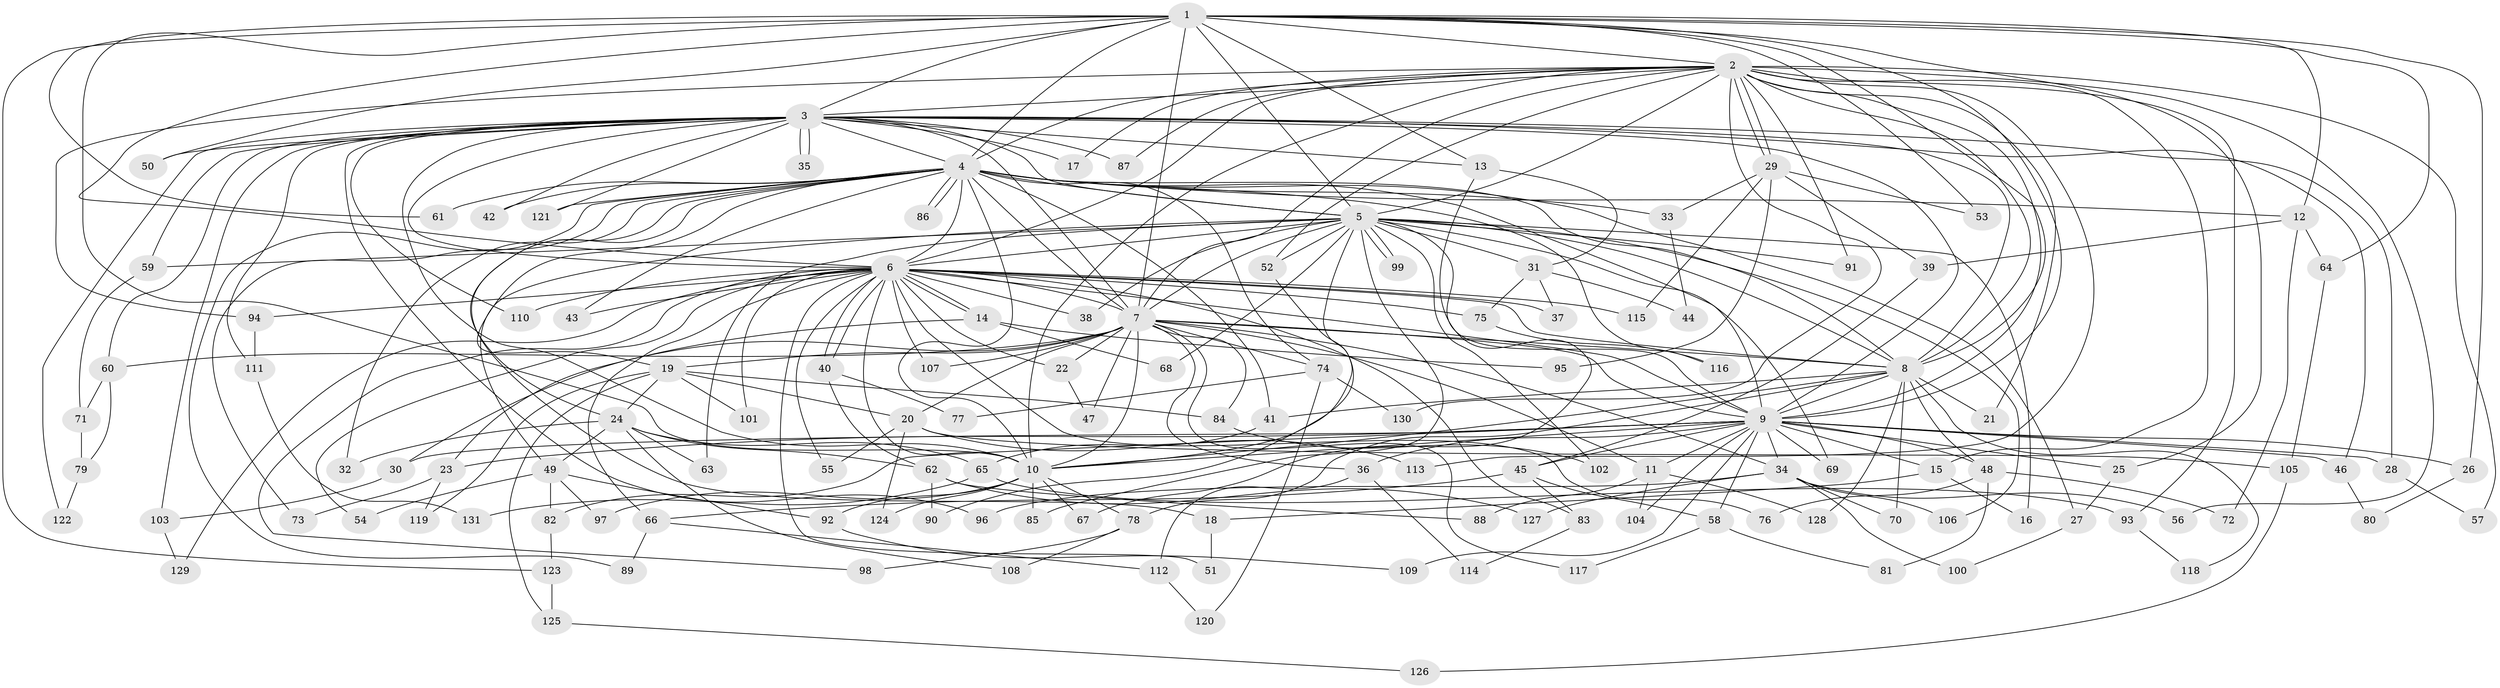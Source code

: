 // coarse degree distribution, {17: 0.010101010101010102, 23: 0.020202020202020204, 25: 0.020202020202020204, 26: 0.010101010101010102, 31: 0.010101010101010102, 19: 0.010101010101010102, 16: 0.010101010101010102, 15: 0.010101010101010102, 5: 0.08080808080808081, 4: 0.0707070707070707, 2: 0.5050505050505051, 3: 0.18181818181818182, 11: 0.020202020202020204, 7: 0.020202020202020204, 8: 0.010101010101010102, 6: 0.010101010101010102}
// Generated by graph-tools (version 1.1) at 2025/41/03/06/25 10:41:43]
// undirected, 131 vertices, 287 edges
graph export_dot {
graph [start="1"]
  node [color=gray90,style=filled];
  1;
  2;
  3;
  4;
  5;
  6;
  7;
  8;
  9;
  10;
  11;
  12;
  13;
  14;
  15;
  16;
  17;
  18;
  19;
  20;
  21;
  22;
  23;
  24;
  25;
  26;
  27;
  28;
  29;
  30;
  31;
  32;
  33;
  34;
  35;
  36;
  37;
  38;
  39;
  40;
  41;
  42;
  43;
  44;
  45;
  46;
  47;
  48;
  49;
  50;
  51;
  52;
  53;
  54;
  55;
  56;
  57;
  58;
  59;
  60;
  61;
  62;
  63;
  64;
  65;
  66;
  67;
  68;
  69;
  70;
  71;
  72;
  73;
  74;
  75;
  76;
  77;
  78;
  79;
  80;
  81;
  82;
  83;
  84;
  85;
  86;
  87;
  88;
  89;
  90;
  91;
  92;
  93;
  94;
  95;
  96;
  97;
  98;
  99;
  100;
  101;
  102;
  103;
  104;
  105;
  106;
  107;
  108;
  109;
  110;
  111;
  112;
  113;
  114;
  115;
  116;
  117;
  118;
  119;
  120;
  121;
  122;
  123;
  124;
  125;
  126;
  127;
  128;
  129;
  130;
  131;
  1 -- 2;
  1 -- 3;
  1 -- 4;
  1 -- 5;
  1 -- 6;
  1 -- 7;
  1 -- 8;
  1 -- 9;
  1 -- 10;
  1 -- 12;
  1 -- 13;
  1 -- 25;
  1 -- 26;
  1 -- 50;
  1 -- 53;
  1 -- 61;
  1 -- 64;
  1 -- 123;
  2 -- 3;
  2 -- 4;
  2 -- 5;
  2 -- 6;
  2 -- 7;
  2 -- 8;
  2 -- 9;
  2 -- 10;
  2 -- 15;
  2 -- 17;
  2 -- 21;
  2 -- 29;
  2 -- 29;
  2 -- 52;
  2 -- 56;
  2 -- 57;
  2 -- 87;
  2 -- 91;
  2 -- 93;
  2 -- 94;
  2 -- 113;
  2 -- 130;
  3 -- 4;
  3 -- 5;
  3 -- 6;
  3 -- 7;
  3 -- 8;
  3 -- 9;
  3 -- 10;
  3 -- 13;
  3 -- 17;
  3 -- 28;
  3 -- 35;
  3 -- 35;
  3 -- 42;
  3 -- 46;
  3 -- 50;
  3 -- 59;
  3 -- 60;
  3 -- 87;
  3 -- 96;
  3 -- 103;
  3 -- 110;
  3 -- 111;
  3 -- 121;
  3 -- 122;
  4 -- 5;
  4 -- 6;
  4 -- 7;
  4 -- 8;
  4 -- 9;
  4 -- 10;
  4 -- 12;
  4 -- 18;
  4 -- 19;
  4 -- 24;
  4 -- 27;
  4 -- 32;
  4 -- 33;
  4 -- 41;
  4 -- 42;
  4 -- 43;
  4 -- 61;
  4 -- 73;
  4 -- 74;
  4 -- 86;
  4 -- 86;
  4 -- 89;
  4 -- 116;
  4 -- 121;
  5 -- 6;
  5 -- 7;
  5 -- 8;
  5 -- 9;
  5 -- 10;
  5 -- 16;
  5 -- 31;
  5 -- 38;
  5 -- 49;
  5 -- 52;
  5 -- 59;
  5 -- 63;
  5 -- 68;
  5 -- 69;
  5 -- 85;
  5 -- 91;
  5 -- 99;
  5 -- 99;
  5 -- 102;
  5 -- 106;
  6 -- 7;
  6 -- 8;
  6 -- 9;
  6 -- 10;
  6 -- 14;
  6 -- 14;
  6 -- 22;
  6 -- 37;
  6 -- 38;
  6 -- 40;
  6 -- 40;
  6 -- 43;
  6 -- 51;
  6 -- 54;
  6 -- 55;
  6 -- 66;
  6 -- 75;
  6 -- 76;
  6 -- 83;
  6 -- 94;
  6 -- 98;
  6 -- 101;
  6 -- 107;
  6 -- 110;
  6 -- 115;
  6 -- 129;
  7 -- 8;
  7 -- 9;
  7 -- 10;
  7 -- 11;
  7 -- 19;
  7 -- 20;
  7 -- 22;
  7 -- 30;
  7 -- 34;
  7 -- 36;
  7 -- 47;
  7 -- 60;
  7 -- 74;
  7 -- 84;
  7 -- 107;
  7 -- 117;
  8 -- 9;
  8 -- 10;
  8 -- 21;
  8 -- 41;
  8 -- 48;
  8 -- 70;
  8 -- 78;
  8 -- 118;
  8 -- 128;
  9 -- 10;
  9 -- 11;
  9 -- 15;
  9 -- 23;
  9 -- 25;
  9 -- 26;
  9 -- 28;
  9 -- 30;
  9 -- 34;
  9 -- 36;
  9 -- 45;
  9 -- 46;
  9 -- 48;
  9 -- 58;
  9 -- 69;
  9 -- 82;
  9 -- 104;
  9 -- 109;
  10 -- 67;
  10 -- 78;
  10 -- 85;
  10 -- 92;
  10 -- 97;
  10 -- 124;
  11 -- 88;
  11 -- 104;
  11 -- 128;
  12 -- 39;
  12 -- 64;
  12 -- 72;
  13 -- 31;
  13 -- 67;
  14 -- 23;
  14 -- 68;
  14 -- 95;
  15 -- 16;
  15 -- 18;
  18 -- 51;
  19 -- 20;
  19 -- 24;
  19 -- 84;
  19 -- 101;
  19 -- 119;
  19 -- 125;
  20 -- 55;
  20 -- 105;
  20 -- 113;
  20 -- 124;
  22 -- 47;
  23 -- 73;
  23 -- 119;
  24 -- 32;
  24 -- 49;
  24 -- 62;
  24 -- 63;
  24 -- 65;
  24 -- 108;
  25 -- 27;
  26 -- 80;
  27 -- 100;
  28 -- 57;
  29 -- 33;
  29 -- 39;
  29 -- 53;
  29 -- 95;
  29 -- 115;
  30 -- 103;
  31 -- 37;
  31 -- 44;
  31 -- 75;
  33 -- 44;
  34 -- 56;
  34 -- 70;
  34 -- 96;
  34 -- 100;
  34 -- 106;
  34 -- 127;
  36 -- 112;
  36 -- 114;
  39 -- 45;
  40 -- 62;
  40 -- 77;
  41 -- 65;
  45 -- 58;
  45 -- 66;
  45 -- 83;
  46 -- 80;
  48 -- 72;
  48 -- 76;
  48 -- 81;
  49 -- 54;
  49 -- 82;
  49 -- 92;
  49 -- 97;
  52 -- 90;
  58 -- 81;
  58 -- 117;
  59 -- 71;
  60 -- 71;
  60 -- 79;
  62 -- 88;
  62 -- 90;
  62 -- 127;
  64 -- 105;
  65 -- 93;
  65 -- 131;
  66 -- 89;
  66 -- 112;
  71 -- 79;
  74 -- 77;
  74 -- 120;
  74 -- 130;
  75 -- 116;
  78 -- 98;
  78 -- 108;
  79 -- 122;
  82 -- 123;
  83 -- 114;
  84 -- 102;
  92 -- 109;
  93 -- 118;
  94 -- 111;
  103 -- 129;
  105 -- 126;
  111 -- 131;
  112 -- 120;
  123 -- 125;
  125 -- 126;
}
